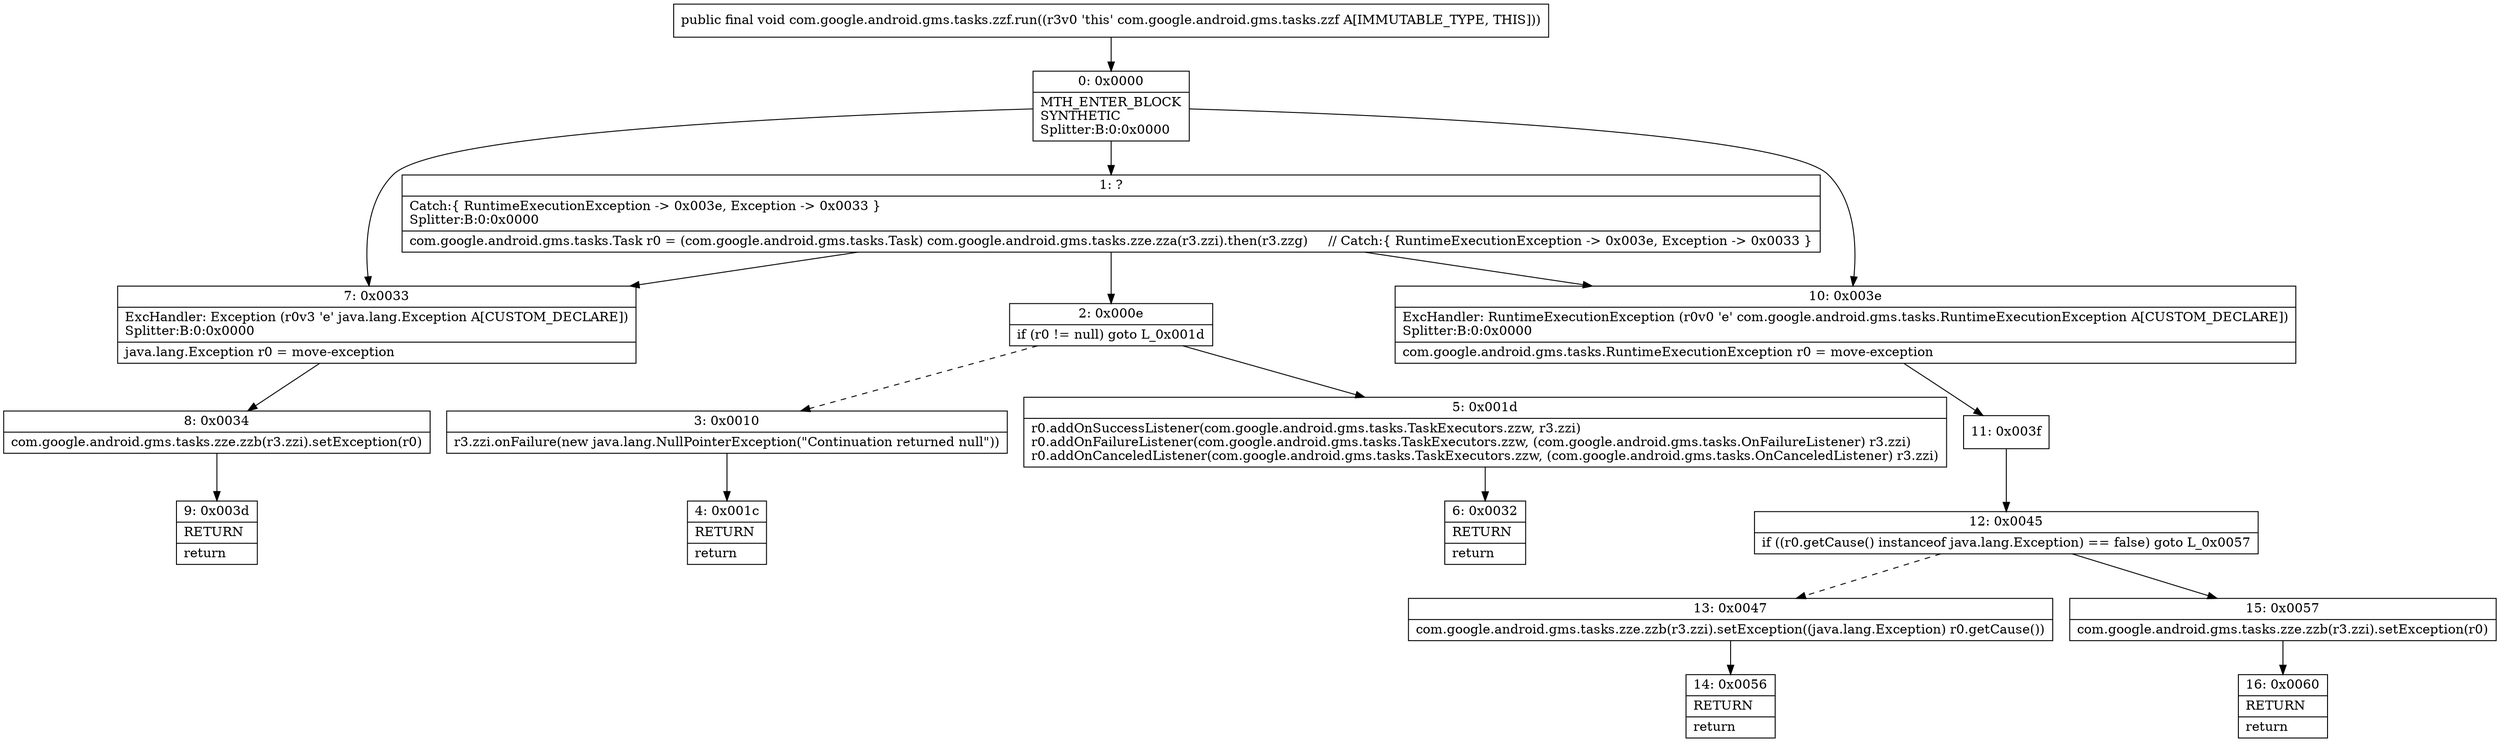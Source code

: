 digraph "CFG forcom.google.android.gms.tasks.zzf.run()V" {
Node_0 [shape=record,label="{0\:\ 0x0000|MTH_ENTER_BLOCK\lSYNTHETIC\lSplitter:B:0:0x0000\l}"];
Node_1 [shape=record,label="{1\:\ ?|Catch:\{ RuntimeExecutionException \-\> 0x003e, Exception \-\> 0x0033 \}\lSplitter:B:0:0x0000\l|com.google.android.gms.tasks.Task r0 = (com.google.android.gms.tasks.Task) com.google.android.gms.tasks.zze.zza(r3.zzi).then(r3.zzg)     \/\/ Catch:\{ RuntimeExecutionException \-\> 0x003e, Exception \-\> 0x0033 \}\l}"];
Node_2 [shape=record,label="{2\:\ 0x000e|if (r0 != null) goto L_0x001d\l}"];
Node_3 [shape=record,label="{3\:\ 0x0010|r3.zzi.onFailure(new java.lang.NullPointerException(\"Continuation returned null\"))\l}"];
Node_4 [shape=record,label="{4\:\ 0x001c|RETURN\l|return\l}"];
Node_5 [shape=record,label="{5\:\ 0x001d|r0.addOnSuccessListener(com.google.android.gms.tasks.TaskExecutors.zzw, r3.zzi)\lr0.addOnFailureListener(com.google.android.gms.tasks.TaskExecutors.zzw, (com.google.android.gms.tasks.OnFailureListener) r3.zzi)\lr0.addOnCanceledListener(com.google.android.gms.tasks.TaskExecutors.zzw, (com.google.android.gms.tasks.OnCanceledListener) r3.zzi)\l}"];
Node_6 [shape=record,label="{6\:\ 0x0032|RETURN\l|return\l}"];
Node_7 [shape=record,label="{7\:\ 0x0033|ExcHandler: Exception (r0v3 'e' java.lang.Exception A[CUSTOM_DECLARE])\lSplitter:B:0:0x0000\l|java.lang.Exception r0 = move\-exception\l}"];
Node_8 [shape=record,label="{8\:\ 0x0034|com.google.android.gms.tasks.zze.zzb(r3.zzi).setException(r0)\l}"];
Node_9 [shape=record,label="{9\:\ 0x003d|RETURN\l|return\l}"];
Node_10 [shape=record,label="{10\:\ 0x003e|ExcHandler: RuntimeExecutionException (r0v0 'e' com.google.android.gms.tasks.RuntimeExecutionException A[CUSTOM_DECLARE])\lSplitter:B:0:0x0000\l|com.google.android.gms.tasks.RuntimeExecutionException r0 = move\-exception\l}"];
Node_11 [shape=record,label="{11\:\ 0x003f}"];
Node_12 [shape=record,label="{12\:\ 0x0045|if ((r0.getCause() instanceof java.lang.Exception) == false) goto L_0x0057\l}"];
Node_13 [shape=record,label="{13\:\ 0x0047|com.google.android.gms.tasks.zze.zzb(r3.zzi).setException((java.lang.Exception) r0.getCause())\l}"];
Node_14 [shape=record,label="{14\:\ 0x0056|RETURN\l|return\l}"];
Node_15 [shape=record,label="{15\:\ 0x0057|com.google.android.gms.tasks.zze.zzb(r3.zzi).setException(r0)\l}"];
Node_16 [shape=record,label="{16\:\ 0x0060|RETURN\l|return\l}"];
MethodNode[shape=record,label="{public final void com.google.android.gms.tasks.zzf.run((r3v0 'this' com.google.android.gms.tasks.zzf A[IMMUTABLE_TYPE, THIS])) }"];
MethodNode -> Node_0;
Node_0 -> Node_1;
Node_0 -> Node_10;
Node_0 -> Node_7;
Node_1 -> Node_2;
Node_1 -> Node_10;
Node_1 -> Node_7;
Node_2 -> Node_3[style=dashed];
Node_2 -> Node_5;
Node_3 -> Node_4;
Node_5 -> Node_6;
Node_7 -> Node_8;
Node_8 -> Node_9;
Node_10 -> Node_11;
Node_11 -> Node_12;
Node_12 -> Node_13[style=dashed];
Node_12 -> Node_15;
Node_13 -> Node_14;
Node_15 -> Node_16;
}

